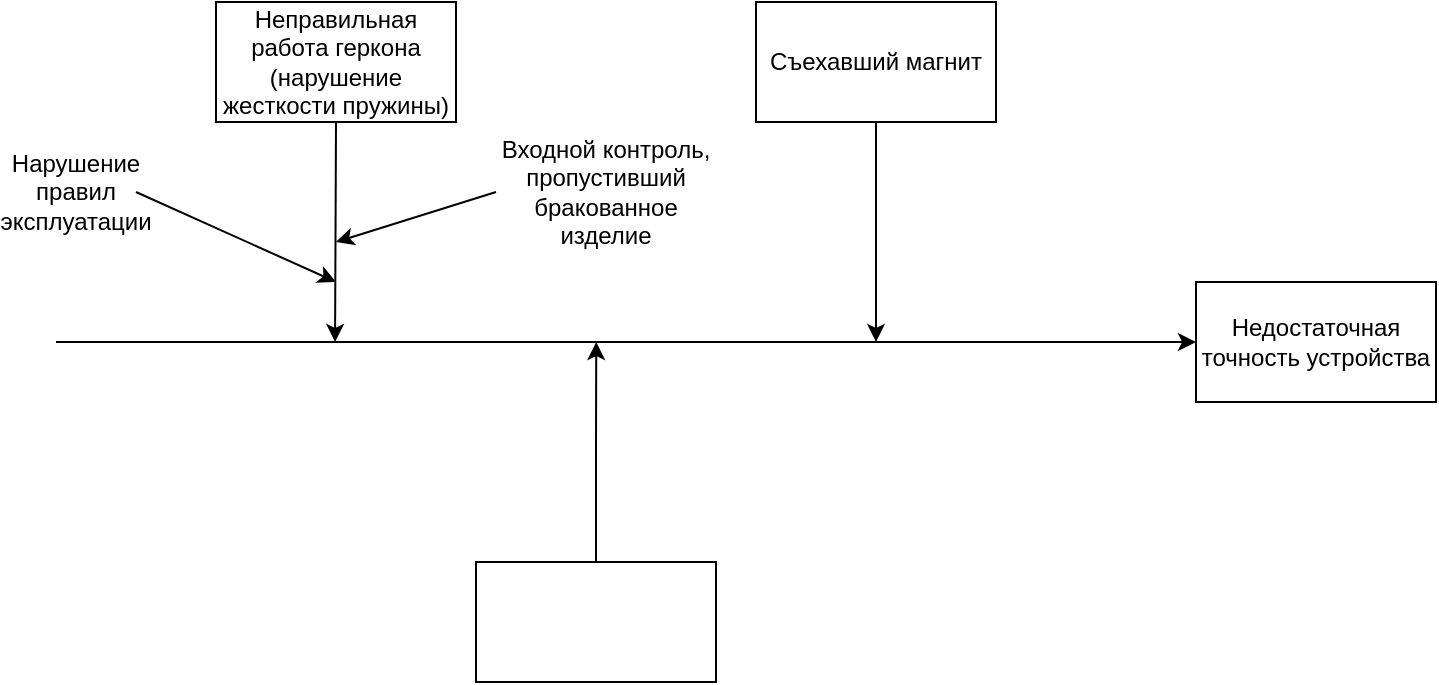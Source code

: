 <mxfile version="20.8.20" type="github">
  <diagram name="Страница 1" id="5j5pyIcUL7XgJsIAa5-W">
    <mxGraphModel dx="934" dy="515" grid="1" gridSize="10" guides="1" tooltips="1" connect="1" arrows="1" fold="1" page="1" pageScale="1" pageWidth="2336" pageHeight="1654" math="0" shadow="0">
      <root>
        <mxCell id="0" />
        <mxCell id="1" parent="0" />
        <mxCell id="Za845RW6uM5MQUf62_-r-1" value="Недостаточная точность устройства" style="rounded=0;whiteSpace=wrap;html=1;" vertex="1" parent="1">
          <mxGeometry x="640" y="230" width="120" height="60" as="geometry" />
        </mxCell>
        <mxCell id="Za845RW6uM5MQUf62_-r-4" value="" style="endArrow=classic;html=1;rounded=0;entryX=0;entryY=0.5;entryDx=0;entryDy=0;" edge="1" parent="1" target="Za845RW6uM5MQUf62_-r-1">
          <mxGeometry width="50" height="50" relative="1" as="geometry">
            <mxPoint x="70" y="260" as="sourcePoint" />
            <mxPoint x="390" y="220" as="targetPoint" />
          </mxGeometry>
        </mxCell>
        <mxCell id="Za845RW6uM5MQUf62_-r-9" style="edgeStyle=orthogonalEdgeStyle;rounded=0;orthogonalLoop=1;jettySize=auto;html=1;exitX=0.5;exitY=1;exitDx=0;exitDy=0;" edge="1" parent="1" source="Za845RW6uM5MQUf62_-r-5">
          <mxGeometry relative="1" as="geometry">
            <mxPoint x="480" y="260" as="targetPoint" />
          </mxGeometry>
        </mxCell>
        <mxCell id="Za845RW6uM5MQUf62_-r-5" value="Съехавший магнит" style="rounded=0;whiteSpace=wrap;html=1;" vertex="1" parent="1">
          <mxGeometry x="420" y="90" width="120" height="60" as="geometry" />
        </mxCell>
        <mxCell id="Za845RW6uM5MQUf62_-r-8" style="edgeStyle=orthogonalEdgeStyle;rounded=0;orthogonalLoop=1;jettySize=auto;html=1;exitX=0.5;exitY=1;exitDx=0;exitDy=0;" edge="1" parent="1" source="Za845RW6uM5MQUf62_-r-6">
          <mxGeometry relative="1" as="geometry">
            <mxPoint x="209.529" y="260" as="targetPoint" />
          </mxGeometry>
        </mxCell>
        <mxCell id="Za845RW6uM5MQUf62_-r-6" value="Неправильная работа геркона (нарушение жесткости пружины)" style="rounded=0;whiteSpace=wrap;html=1;" vertex="1" parent="1">
          <mxGeometry x="150" y="90" width="120" height="60" as="geometry" />
        </mxCell>
        <mxCell id="Za845RW6uM5MQUf62_-r-10" style="edgeStyle=orthogonalEdgeStyle;rounded=0;orthogonalLoop=1;jettySize=auto;html=1;exitX=0.5;exitY=0;exitDx=0;exitDy=0;" edge="1" parent="1" source="Za845RW6uM5MQUf62_-r-7">
          <mxGeometry relative="1" as="geometry">
            <mxPoint x="340.118" y="260" as="targetPoint" />
          </mxGeometry>
        </mxCell>
        <mxCell id="Za845RW6uM5MQUf62_-r-7" value="" style="rounded=0;whiteSpace=wrap;html=1;" vertex="1" parent="1">
          <mxGeometry x="280" y="370" width="120" height="60" as="geometry" />
        </mxCell>
        <mxCell id="Za845RW6uM5MQUf62_-r-11" value="Нарушение правил эксплуатации" style="text;html=1;strokeColor=none;fillColor=none;align=center;verticalAlign=middle;whiteSpace=wrap;rounded=0;" vertex="1" parent="1">
          <mxGeometry x="50" y="170" width="60" height="30" as="geometry" />
        </mxCell>
        <mxCell id="Za845RW6uM5MQUf62_-r-13" value="Входной контроль, пропустивший бракованное изделие" style="text;html=1;strokeColor=none;fillColor=none;align=center;verticalAlign=middle;whiteSpace=wrap;rounded=0;" vertex="1" parent="1">
          <mxGeometry x="290" y="170" width="110" height="30" as="geometry" />
        </mxCell>
        <mxCell id="Za845RW6uM5MQUf62_-r-14" value="" style="endArrow=classic;html=1;rounded=0;exitX=0;exitY=0.5;exitDx=0;exitDy=0;" edge="1" parent="1" source="Za845RW6uM5MQUf62_-r-13">
          <mxGeometry width="50" height="50" relative="1" as="geometry">
            <mxPoint x="350" y="220" as="sourcePoint" />
            <mxPoint x="210" y="210" as="targetPoint" />
          </mxGeometry>
        </mxCell>
        <mxCell id="Za845RW6uM5MQUf62_-r-15" value="" style="endArrow=classic;html=1;rounded=0;exitX=1;exitY=0.5;exitDx=0;exitDy=0;" edge="1" parent="1" source="Za845RW6uM5MQUf62_-r-11">
          <mxGeometry width="50" height="50" relative="1" as="geometry">
            <mxPoint x="350" y="220" as="sourcePoint" />
            <mxPoint x="210" y="230" as="targetPoint" />
          </mxGeometry>
        </mxCell>
      </root>
    </mxGraphModel>
  </diagram>
</mxfile>
